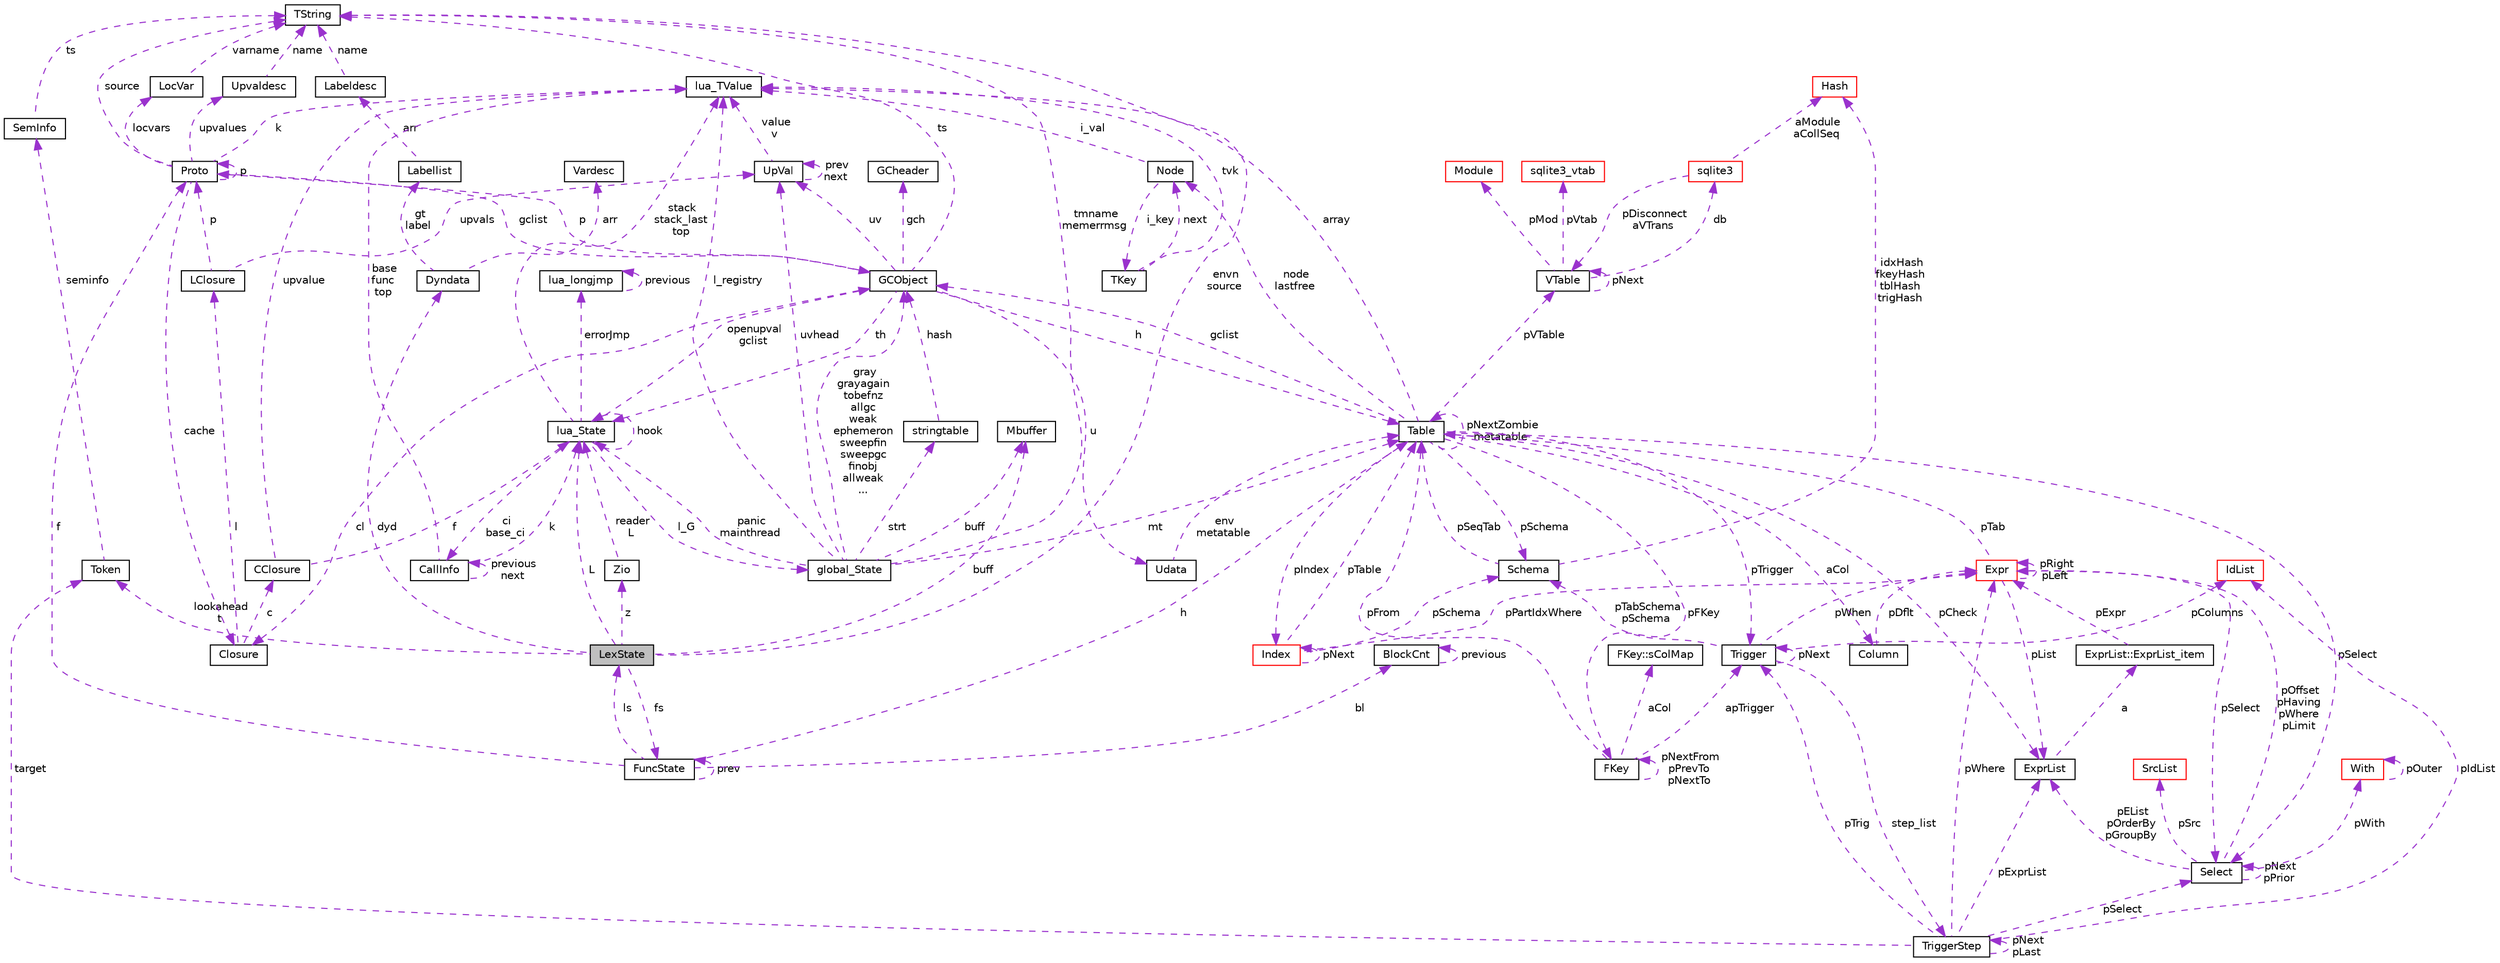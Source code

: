 digraph "LexState"
{
  edge [fontname="Helvetica",fontsize="10",labelfontname="Helvetica",labelfontsize="10"];
  node [fontname="Helvetica",fontsize="10",shape=record];
  Node1 [label="LexState",height=0.2,width=0.4,color="black", fillcolor="grey75", style="filled", fontcolor="black"];
  Node2 -> Node1 [dir="back",color="darkorchid3",fontsize="10",style="dashed",label=" dyd" ,fontname="Helvetica"];
  Node2 [label="Dyndata",height=0.2,width=0.4,color="black", fillcolor="white", style="filled",URL="$struct_dyndata.html"];
  Node3 -> Node2 [dir="back",color="darkorchid3",fontsize="10",style="dashed",label=" gt\nlabel" ,fontname="Helvetica"];
  Node3 [label="Labellist",height=0.2,width=0.4,color="black", fillcolor="white", style="filled",URL="$struct_labellist.html"];
  Node4 -> Node3 [dir="back",color="darkorchid3",fontsize="10",style="dashed",label=" arr" ,fontname="Helvetica"];
  Node4 [label="Labeldesc",height=0.2,width=0.4,color="black", fillcolor="white", style="filled",URL="$struct_labeldesc.html"];
  Node5 -> Node4 [dir="back",color="darkorchid3",fontsize="10",style="dashed",label=" name" ,fontname="Helvetica"];
  Node5 [label="TString",height=0.2,width=0.4,color="black", fillcolor="white", style="filled",URL="$union_t_string.html"];
  Node6 -> Node2 [dir="back",color="darkorchid3",fontsize="10",style="dashed",label=" arr" ,fontname="Helvetica"];
  Node6 [label="Vardesc",height=0.2,width=0.4,color="black", fillcolor="white", style="filled",URL="$struct_vardesc.html"];
  Node7 -> Node1 [dir="back",color="darkorchid3",fontsize="10",style="dashed",label=" lookahead\nt" ,fontname="Helvetica"];
  Node7 [label="Token",height=0.2,width=0.4,color="black", fillcolor="white", style="filled",URL="$struct_token.html"];
  Node8 -> Node7 [dir="back",color="darkorchid3",fontsize="10",style="dashed",label=" seminfo" ,fontname="Helvetica"];
  Node8 [label="SemInfo",height=0.2,width=0.4,color="black", fillcolor="white", style="filled",URL="$union_sem_info.html"];
  Node5 -> Node8 [dir="back",color="darkorchid3",fontsize="10",style="dashed",label=" ts" ,fontname="Helvetica"];
  Node5 -> Node1 [dir="back",color="darkorchid3",fontsize="10",style="dashed",label=" envn\nsource" ,fontname="Helvetica"];
  Node9 -> Node1 [dir="back",color="darkorchid3",fontsize="10",style="dashed",label=" z" ,fontname="Helvetica"];
  Node9 [label="Zio",height=0.2,width=0.4,color="black", fillcolor="white", style="filled",URL="$struct_zio.html"];
  Node10 -> Node9 [dir="back",color="darkorchid3",fontsize="10",style="dashed",label=" reader\nL" ,fontname="Helvetica"];
  Node10 [label="lua_State",height=0.2,width=0.4,color="black", fillcolor="white", style="filled",URL="$structlua___state.html"];
  Node11 -> Node10 [dir="back",color="darkorchid3",fontsize="10",style="dashed",label=" stack\nstack_last\ntop" ,fontname="Helvetica"];
  Node11 [label="lua_TValue",height=0.2,width=0.4,color="black", fillcolor="white", style="filled",URL="$structlua___t_value.html"];
  Node12 -> Node10 [dir="back",color="darkorchid3",fontsize="10",style="dashed",label=" errorJmp" ,fontname="Helvetica"];
  Node12 [label="lua_longjmp",height=0.2,width=0.4,color="black", fillcolor="white", style="filled",URL="$structlua__longjmp.html"];
  Node12 -> Node12 [dir="back",color="darkorchid3",fontsize="10",style="dashed",label=" previous" ,fontname="Helvetica"];
  Node13 -> Node10 [dir="back",color="darkorchid3",fontsize="10",style="dashed",label=" l_G" ,fontname="Helvetica"];
  Node13 [label="global_State",height=0.2,width=0.4,color="black", fillcolor="white", style="filled",URL="$structglobal___state.html"];
  Node14 -> Node13 [dir="back",color="darkorchid3",fontsize="10",style="dashed",label=" uvhead" ,fontname="Helvetica"];
  Node14 [label="UpVal",height=0.2,width=0.4,color="black", fillcolor="white", style="filled",URL="$struct_up_val.html"];
  Node14 -> Node14 [dir="back",color="darkorchid3",fontsize="10",style="dashed",label=" prev\nnext" ,fontname="Helvetica"];
  Node11 -> Node14 [dir="back",color="darkorchid3",fontsize="10",style="dashed",label=" value\nv" ,fontname="Helvetica"];
  Node11 -> Node13 [dir="back",color="darkorchid3",fontsize="10",style="dashed",label=" l_registry" ,fontname="Helvetica"];
  Node15 -> Node13 [dir="back",color="darkorchid3",fontsize="10",style="dashed",label=" strt" ,fontname="Helvetica"];
  Node15 [label="stringtable",height=0.2,width=0.4,color="black", fillcolor="white", style="filled",URL="$structstringtable.html"];
  Node16 -> Node15 [dir="back",color="darkorchid3",fontsize="10",style="dashed",label=" hash" ,fontname="Helvetica"];
  Node16 [label="GCObject",height=0.2,width=0.4,color="black", fillcolor="white", style="filled",URL="$union_g_c_object.html"];
  Node14 -> Node16 [dir="back",color="darkorchid3",fontsize="10",style="dashed",label=" uv" ,fontname="Helvetica"];
  Node17 -> Node16 [dir="back",color="darkorchid3",fontsize="10",style="dashed",label=" p" ,fontname="Helvetica"];
  Node17 [label="Proto",height=0.2,width=0.4,color="black", fillcolor="white", style="filled",URL="$struct_proto.html"];
  Node11 -> Node17 [dir="back",color="darkorchid3",fontsize="10",style="dashed",label=" k" ,fontname="Helvetica"];
  Node17 -> Node17 [dir="back",color="darkorchid3",fontsize="10",style="dashed",label=" p" ,fontname="Helvetica"];
  Node18 -> Node17 [dir="back",color="darkorchid3",fontsize="10",style="dashed",label=" locvars" ,fontname="Helvetica"];
  Node18 [label="LocVar",height=0.2,width=0.4,color="black", fillcolor="white", style="filled",URL="$struct_loc_var.html"];
  Node5 -> Node18 [dir="back",color="darkorchid3",fontsize="10",style="dashed",label=" varname" ,fontname="Helvetica"];
  Node5 -> Node17 [dir="back",color="darkorchid3",fontsize="10",style="dashed",label=" source" ,fontname="Helvetica"];
  Node19 -> Node17 [dir="back",color="darkorchid3",fontsize="10",style="dashed",label=" cache" ,fontname="Helvetica"];
  Node19 [label="Closure",height=0.2,width=0.4,color="black", fillcolor="white", style="filled",URL="$union_closure.html"];
  Node20 -> Node19 [dir="back",color="darkorchid3",fontsize="10",style="dashed",label=" c" ,fontname="Helvetica"];
  Node20 [label="CClosure",height=0.2,width=0.4,color="black", fillcolor="white", style="filled",URL="$struct_c_closure.html"];
  Node11 -> Node20 [dir="back",color="darkorchid3",fontsize="10",style="dashed",label=" upvalue" ,fontname="Helvetica"];
  Node10 -> Node20 [dir="back",color="darkorchid3",fontsize="10",style="dashed",label=" f" ,fontname="Helvetica"];
  Node21 -> Node19 [dir="back",color="darkorchid3",fontsize="10",style="dashed",label=" l" ,fontname="Helvetica"];
  Node21 [label="LClosure",height=0.2,width=0.4,color="black", fillcolor="white", style="filled",URL="$struct_l_closure.html"];
  Node14 -> Node21 [dir="back",color="darkorchid3",fontsize="10",style="dashed",label=" upvals" ,fontname="Helvetica"];
  Node17 -> Node21 [dir="back",color="darkorchid3",fontsize="10",style="dashed",label=" p" ,fontname="Helvetica"];
  Node16 -> Node17 [dir="back",color="darkorchid3",fontsize="10",style="dashed",label=" gclist" ,fontname="Helvetica"];
  Node22 -> Node17 [dir="back",color="darkorchid3",fontsize="10",style="dashed",label=" upvalues" ,fontname="Helvetica"];
  Node22 [label="Upvaldesc",height=0.2,width=0.4,color="black", fillcolor="white", style="filled",URL="$struct_upvaldesc.html"];
  Node5 -> Node22 [dir="back",color="darkorchid3",fontsize="10",style="dashed",label=" name" ,fontname="Helvetica"];
  Node5 -> Node16 [dir="back",color="darkorchid3",fontsize="10",style="dashed",label=" ts" ,fontname="Helvetica"];
  Node19 -> Node16 [dir="back",color="darkorchid3",fontsize="10",style="dashed",label=" cl" ,fontname="Helvetica"];
  Node23 -> Node16 [dir="back",color="darkorchid3",fontsize="10",style="dashed",label=" gch" ,fontname="Helvetica"];
  Node23 [label="GCheader",height=0.2,width=0.4,color="black", fillcolor="white", style="filled",URL="$struct_g_cheader.html"];
  Node24 -> Node16 [dir="back",color="darkorchid3",fontsize="10",style="dashed",label=" h" ,fontname="Helvetica"];
  Node24 [label="Table",height=0.2,width=0.4,color="black", fillcolor="white", style="filled",URL="$struct_table.html"];
  Node25 -> Node24 [dir="back",color="darkorchid3",fontsize="10",style="dashed",label=" node\nlastfree" ,fontname="Helvetica"];
  Node25 [label="Node",height=0.2,width=0.4,color="black", fillcolor="white", style="filled",URL="$struct_node.html"];
  Node11 -> Node25 [dir="back",color="darkorchid3",fontsize="10",style="dashed",label=" i_val" ,fontname="Helvetica"];
  Node26 -> Node25 [dir="back",color="darkorchid3",fontsize="10",style="dashed",label=" i_key" ,fontname="Helvetica"];
  Node26 [label="TKey",height=0.2,width=0.4,color="black", fillcolor="white", style="filled",URL="$union_t_key.html"];
  Node25 -> Node26 [dir="back",color="darkorchid3",fontsize="10",style="dashed",label=" next" ,fontname="Helvetica"];
  Node11 -> Node26 [dir="back",color="darkorchid3",fontsize="10",style="dashed",label=" tvk" ,fontname="Helvetica"];
  Node27 -> Node24 [dir="back",color="darkorchid3",fontsize="10",style="dashed",label=" pSchema" ,fontname="Helvetica"];
  Node27 [label="Schema",height=0.2,width=0.4,color="black", fillcolor="white", style="filled",URL="$struct_schema.html"];
  Node24 -> Node27 [dir="back",color="darkorchid3",fontsize="10",style="dashed",label=" pSeqTab" ,fontname="Helvetica"];
  Node28 -> Node27 [dir="back",color="darkorchid3",fontsize="10",style="dashed",label=" idxHash\nfkeyHash\ntblHash\ntrigHash" ,fontname="Helvetica"];
  Node28 [label="Hash",height=0.2,width=0.4,color="red", fillcolor="white", style="filled",URL="$struct_hash.html"];
  Node11 -> Node24 [dir="back",color="darkorchid3",fontsize="10",style="dashed",label=" array" ,fontname="Helvetica"];
  Node29 -> Node24 [dir="back",color="darkorchid3",fontsize="10",style="dashed",label=" aCol" ,fontname="Helvetica"];
  Node29 [label="Column",height=0.2,width=0.4,color="black", fillcolor="white", style="filled",URL="$struct_column.html"];
  Node30 -> Node29 [dir="back",color="darkorchid3",fontsize="10",style="dashed",label=" pDflt" ,fontname="Helvetica"];
  Node30 [label="Expr",height=0.2,width=0.4,color="red", fillcolor="white", style="filled",URL="$struct_expr.html"];
  Node30 -> Node30 [dir="back",color="darkorchid3",fontsize="10",style="dashed",label=" pRight\npLeft" ,fontname="Helvetica"];
  Node24 -> Node30 [dir="back",color="darkorchid3",fontsize="10",style="dashed",label=" pTab" ,fontname="Helvetica"];
  Node31 -> Node30 [dir="back",color="darkorchid3",fontsize="10",style="dashed",label=" pSelect" ,fontname="Helvetica"];
  Node31 [label="Select",height=0.2,width=0.4,color="black", fillcolor="white", style="filled",URL="$struct_select.html"];
  Node30 -> Node31 [dir="back",color="darkorchid3",fontsize="10",style="dashed",label=" pOffset\npHaving\npWhere\npLimit" ,fontname="Helvetica"];
  Node32 -> Node31 [dir="back",color="darkorchid3",fontsize="10",style="dashed",label=" pWith" ,fontname="Helvetica"];
  Node32 [label="With",height=0.2,width=0.4,color="red", fillcolor="white", style="filled",URL="$struct_with.html"];
  Node32 -> Node32 [dir="back",color="darkorchid3",fontsize="10",style="dashed",label=" pOuter" ,fontname="Helvetica"];
  Node31 -> Node31 [dir="back",color="darkorchid3",fontsize="10",style="dashed",label=" pNext\npPrior" ,fontname="Helvetica"];
  Node33 -> Node31 [dir="back",color="darkorchid3",fontsize="10",style="dashed",label=" pSrc" ,fontname="Helvetica"];
  Node33 [label="SrcList",height=0.2,width=0.4,color="red", fillcolor="white", style="filled",URL="$struct_src_list.html"];
  Node34 -> Node31 [dir="back",color="darkorchid3",fontsize="10",style="dashed",label=" pEList\npOrderBy\npGroupBy" ,fontname="Helvetica"];
  Node34 [label="ExprList",height=0.2,width=0.4,color="black", fillcolor="white", style="filled",URL="$struct_expr_list.html"];
  Node35 -> Node34 [dir="back",color="darkorchid3",fontsize="10",style="dashed",label=" a" ,fontname="Helvetica"];
  Node35 [label="ExprList::ExprList_item",height=0.2,width=0.4,color="black", fillcolor="white", style="filled",URL="$struct_expr_list_1_1_expr_list__item.html"];
  Node30 -> Node35 [dir="back",color="darkorchid3",fontsize="10",style="dashed",label=" pExpr" ,fontname="Helvetica"];
  Node34 -> Node30 [dir="back",color="darkorchid3",fontsize="10",style="dashed",label=" pList" ,fontname="Helvetica"];
  Node36 -> Node24 [dir="back",color="darkorchid3",fontsize="10",style="dashed",label=" pFKey" ,fontname="Helvetica"];
  Node36 [label="FKey",height=0.2,width=0.4,color="black", fillcolor="white", style="filled",URL="$struct_f_key.html"];
  Node37 -> Node36 [dir="back",color="darkorchid3",fontsize="10",style="dashed",label=" aCol" ,fontname="Helvetica"];
  Node37 [label="FKey::sColMap",height=0.2,width=0.4,color="black", fillcolor="white", style="filled",URL="$struct_f_key_1_1s_col_map.html"];
  Node36 -> Node36 [dir="back",color="darkorchid3",fontsize="10",style="dashed",label=" pNextFrom\npPrevTo\npNextTo" ,fontname="Helvetica"];
  Node24 -> Node36 [dir="back",color="darkorchid3",fontsize="10",style="dashed",label=" pFrom" ,fontname="Helvetica"];
  Node38 -> Node36 [dir="back",color="darkorchid3",fontsize="10",style="dashed",label=" apTrigger" ,fontname="Helvetica"];
  Node38 [label="Trigger",height=0.2,width=0.4,color="black", fillcolor="white", style="filled",URL="$struct_trigger.html"];
  Node39 -> Node38 [dir="back",color="darkorchid3",fontsize="10",style="dashed",label=" step_list" ,fontname="Helvetica"];
  Node39 [label="TriggerStep",height=0.2,width=0.4,color="black", fillcolor="white", style="filled",URL="$struct_trigger_step.html"];
  Node39 -> Node39 [dir="back",color="darkorchid3",fontsize="10",style="dashed",label=" pNext\npLast" ,fontname="Helvetica"];
  Node30 -> Node39 [dir="back",color="darkorchid3",fontsize="10",style="dashed",label=" pWhere" ,fontname="Helvetica"];
  Node7 -> Node39 [dir="back",color="darkorchid3",fontsize="10",style="dashed",label=" target" ,fontname="Helvetica"];
  Node40 -> Node39 [dir="back",color="darkorchid3",fontsize="10",style="dashed",label=" pIdList" ,fontname="Helvetica"];
  Node40 [label="IdList",height=0.2,width=0.4,color="red", fillcolor="white", style="filled",URL="$struct_id_list.html"];
  Node31 -> Node39 [dir="back",color="darkorchid3",fontsize="10",style="dashed",label=" pSelect" ,fontname="Helvetica"];
  Node38 -> Node39 [dir="back",color="darkorchid3",fontsize="10",style="dashed",label=" pTrig" ,fontname="Helvetica"];
  Node34 -> Node39 [dir="back",color="darkorchid3",fontsize="10",style="dashed",label=" pExprList" ,fontname="Helvetica"];
  Node27 -> Node38 [dir="back",color="darkorchid3",fontsize="10",style="dashed",label=" pTabSchema\npSchema" ,fontname="Helvetica"];
  Node30 -> Node38 [dir="back",color="darkorchid3",fontsize="10",style="dashed",label=" pWhen" ,fontname="Helvetica"];
  Node40 -> Node38 [dir="back",color="darkorchid3",fontsize="10",style="dashed",label=" pColumns" ,fontname="Helvetica"];
  Node38 -> Node38 [dir="back",color="darkorchid3",fontsize="10",style="dashed",label=" pNext" ,fontname="Helvetica"];
  Node41 -> Node24 [dir="back",color="darkorchid3",fontsize="10",style="dashed",label=" pVTable" ,fontname="Helvetica"];
  Node41 [label="VTable",height=0.2,width=0.4,color="black", fillcolor="white", style="filled",URL="$struct_v_table.html"];
  Node42 -> Node41 [dir="back",color="darkorchid3",fontsize="10",style="dashed",label=" db" ,fontname="Helvetica"];
  Node42 [label="sqlite3",height=0.2,width=0.4,color="red", fillcolor="white", style="filled",URL="$structsqlite3.html"];
  Node41 -> Node42 [dir="back",color="darkorchid3",fontsize="10",style="dashed",label=" pDisconnect\naVTrans" ,fontname="Helvetica"];
  Node28 -> Node42 [dir="back",color="darkorchid3",fontsize="10",style="dashed",label=" aModule\naCollSeq" ,fontname="Helvetica"];
  Node41 -> Node41 [dir="back",color="darkorchid3",fontsize="10",style="dashed",label=" pNext" ,fontname="Helvetica"];
  Node43 -> Node41 [dir="back",color="darkorchid3",fontsize="10",style="dashed",label=" pMod" ,fontname="Helvetica"];
  Node43 [label="Module",height=0.2,width=0.4,color="red", fillcolor="white", style="filled",URL="$struct_module.html"];
  Node44 -> Node41 [dir="back",color="darkorchid3",fontsize="10",style="dashed",label=" pVtab" ,fontname="Helvetica"];
  Node44 [label="sqlite3_vtab",height=0.2,width=0.4,color="red", fillcolor="white", style="filled",URL="$structsqlite3__vtab.html"];
  Node24 -> Node24 [dir="back",color="darkorchid3",fontsize="10",style="dashed",label=" pNextZombie\nmetatable" ,fontname="Helvetica"];
  Node38 -> Node24 [dir="back",color="darkorchid3",fontsize="10",style="dashed",label=" pTrigger" ,fontname="Helvetica"];
  Node31 -> Node24 [dir="back",color="darkorchid3",fontsize="10",style="dashed",label=" pSelect" ,fontname="Helvetica"];
  Node16 -> Node24 [dir="back",color="darkorchid3",fontsize="10",style="dashed",label=" gclist" ,fontname="Helvetica"];
  Node34 -> Node24 [dir="back",color="darkorchid3",fontsize="10",style="dashed",label=" pCheck" ,fontname="Helvetica"];
  Node45 -> Node24 [dir="back",color="darkorchid3",fontsize="10",style="dashed",label=" pIndex" ,fontname="Helvetica"];
  Node45 [label="Index",height=0.2,width=0.4,color="red", fillcolor="white", style="filled",URL="$struct_index.html"];
  Node27 -> Node45 [dir="back",color="darkorchid3",fontsize="10",style="dashed",label=" pSchema" ,fontname="Helvetica"];
  Node30 -> Node45 [dir="back",color="darkorchid3",fontsize="10",style="dashed",label=" pPartIdxWhere" ,fontname="Helvetica"];
  Node24 -> Node45 [dir="back",color="darkorchid3",fontsize="10",style="dashed",label=" pTable" ,fontname="Helvetica"];
  Node45 -> Node45 [dir="back",color="darkorchid3",fontsize="10",style="dashed",label=" pNext" ,fontname="Helvetica"];
  Node46 -> Node16 [dir="back",color="darkorchid3",fontsize="10",style="dashed",label=" u" ,fontname="Helvetica"];
  Node46 [label="Udata",height=0.2,width=0.4,color="black", fillcolor="white", style="filled",URL="$union_udata.html"];
  Node24 -> Node46 [dir="back",color="darkorchid3",fontsize="10",style="dashed",label=" env\nmetatable" ,fontname="Helvetica"];
  Node10 -> Node16 [dir="back",color="darkorchid3",fontsize="10",style="dashed",label=" th" ,fontname="Helvetica"];
  Node5 -> Node13 [dir="back",color="darkorchid3",fontsize="10",style="dashed",label=" tmname\nmemerrmsg" ,fontname="Helvetica"];
  Node24 -> Node13 [dir="back",color="darkorchid3",fontsize="10",style="dashed",label=" mt" ,fontname="Helvetica"];
  Node16 -> Node13 [dir="back",color="darkorchid3",fontsize="10",style="dashed",label=" gray\ngrayagain\ntobefnz\nallgc\nweak\nephemeron\nsweepfin\nsweepgc\nfinobj\nallweak\n..." ,fontname="Helvetica"];
  Node10 -> Node13 [dir="back",color="darkorchid3",fontsize="10",style="dashed",label=" panic\nmainthread" ,fontname="Helvetica"];
  Node47 -> Node13 [dir="back",color="darkorchid3",fontsize="10",style="dashed",label=" buff" ,fontname="Helvetica"];
  Node47 [label="Mbuffer",height=0.2,width=0.4,color="black", fillcolor="white", style="filled",URL="$struct_mbuffer.html"];
  Node16 -> Node10 [dir="back",color="darkorchid3",fontsize="10",style="dashed",label=" openupval\ngclist" ,fontname="Helvetica"];
  Node10 -> Node10 [dir="back",color="darkorchid3",fontsize="10",style="dashed",label=" hook" ,fontname="Helvetica"];
  Node48 -> Node10 [dir="back",color="darkorchid3",fontsize="10",style="dashed",label=" ci\nbase_ci" ,fontname="Helvetica"];
  Node48 [label="CallInfo",height=0.2,width=0.4,color="black", fillcolor="white", style="filled",URL="$struct_call_info.html"];
  Node11 -> Node48 [dir="back",color="darkorchid3",fontsize="10",style="dashed",label=" base\nfunc\ntop" ,fontname="Helvetica"];
  Node10 -> Node48 [dir="back",color="darkorchid3",fontsize="10",style="dashed",label=" k" ,fontname="Helvetica"];
  Node48 -> Node48 [dir="back",color="darkorchid3",fontsize="10",style="dashed",label=" previous\nnext" ,fontname="Helvetica"];
  Node49 -> Node1 [dir="back",color="darkorchid3",fontsize="10",style="dashed",label=" fs" ,fontname="Helvetica"];
  Node49 [label="FuncState",height=0.2,width=0.4,color="black", fillcolor="white", style="filled",URL="$struct_func_state.html"];
  Node17 -> Node49 [dir="back",color="darkorchid3",fontsize="10",style="dashed",label=" f" ,fontname="Helvetica"];
  Node1 -> Node49 [dir="back",color="darkorchid3",fontsize="10",style="dashed",label=" ls" ,fontname="Helvetica"];
  Node24 -> Node49 [dir="back",color="darkorchid3",fontsize="10",style="dashed",label=" h" ,fontname="Helvetica"];
  Node49 -> Node49 [dir="back",color="darkorchid3",fontsize="10",style="dashed",label=" prev" ,fontname="Helvetica"];
  Node50 -> Node49 [dir="back",color="darkorchid3",fontsize="10",style="dashed",label=" bl" ,fontname="Helvetica"];
  Node50 [label="BlockCnt",height=0.2,width=0.4,color="black", fillcolor="white", style="filled",URL="$struct_block_cnt.html"];
  Node50 -> Node50 [dir="back",color="darkorchid3",fontsize="10",style="dashed",label=" previous" ,fontname="Helvetica"];
  Node47 -> Node1 [dir="back",color="darkorchid3",fontsize="10",style="dashed",label=" buff" ,fontname="Helvetica"];
  Node10 -> Node1 [dir="back",color="darkorchid3",fontsize="10",style="dashed",label=" L" ,fontname="Helvetica"];
}
